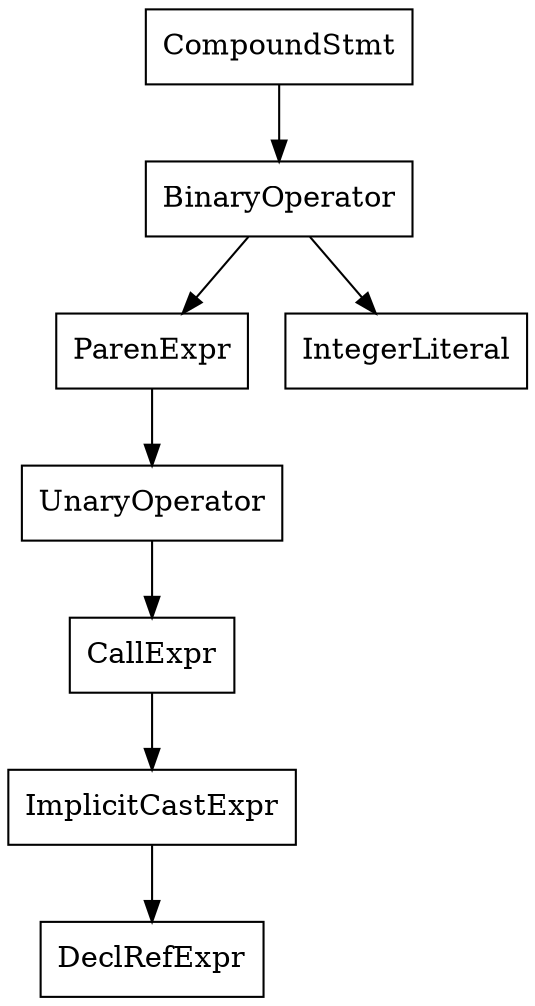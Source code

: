 digraph unnamed {

	Node0x55ac91587390 [shape=record,label="{CompoundStmt}"];
	Node0x55ac91587390 -> Node0x55ac91587370;
	Node0x55ac91587370 [shape=record,label="{BinaryOperator}"];
	Node0x55ac91587370 -> Node0x55ac91587350;
	Node0x55ac91587370 -> Node0x55ac91132770;
	Node0x55ac91587350 [shape=record,label="{ParenExpr}"];
	Node0x55ac91587350 -> Node0x55ac91587338;
	Node0x55ac91587338 [shape=record,label="{UnaryOperator}"];
	Node0x55ac91587338 -> Node0x55ac91587318;
	Node0x55ac91587318 [shape=record,label="{CallExpr}"];
	Node0x55ac91587318 -> Node0x55ac91587300;
	Node0x55ac91587300 [shape=record,label="{ImplicitCastExpr}"];
	Node0x55ac91587300 -> Node0x55ac911326e0;
	Node0x55ac911326e0 [shape=record,label="{DeclRefExpr}"];
	Node0x55ac91132770 [shape=record,label="{IntegerLiteral}"];
}
